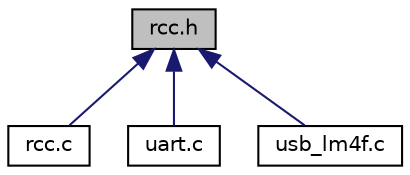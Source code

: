 digraph "rcc.h"
{
  edge [fontname="Helvetica",fontsize="10",labelfontname="Helvetica",labelfontsize="10"];
  node [fontname="Helvetica",fontsize="10",shape=record];
  Node1 [label="rcc.h",height=0.2,width=0.4,color="black", fillcolor="grey75", style="filled", fontcolor="black"];
  Node1 -> Node2 [dir="back",color="midnightblue",fontsize="10",style="solid",fontname="Helvetica"];
  Node2 [label="rcc.c",height=0.2,width=0.4,color="black", fillcolor="white", style="filled",URL="$rcc_8c.html"];
  Node1 -> Node3 [dir="back",color="midnightblue",fontsize="10",style="solid",fontname="Helvetica"];
  Node3 [label="uart.c",height=0.2,width=0.4,color="black", fillcolor="white", style="filled",URL="$uart_8c.html"];
  Node1 -> Node4 [dir="back",color="midnightblue",fontsize="10",style="solid",fontname="Helvetica"];
  Node4 [label="usb_lm4f.c",height=0.2,width=0.4,color="black", fillcolor="white", style="filled",URL="$usb__lm4f_8c.html"];
}
